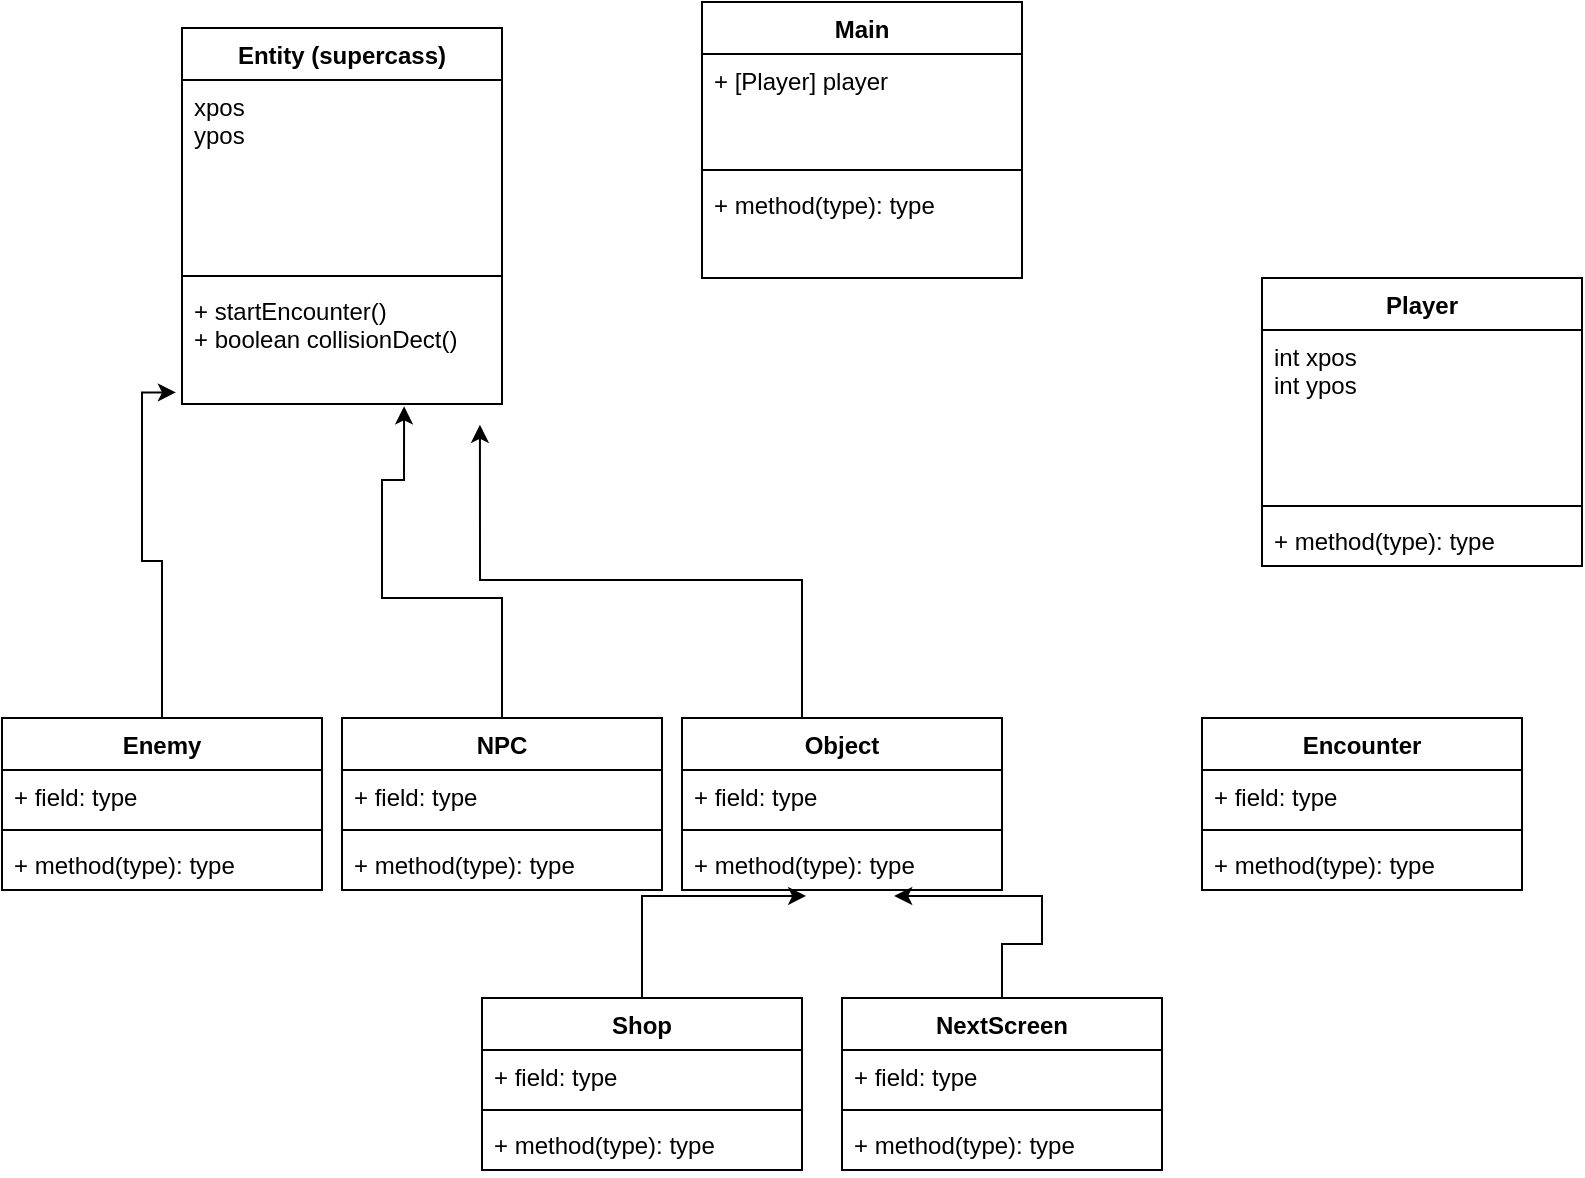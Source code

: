 <mxfile version="22.1.8" type="device">
  <diagram name="Page-1" id="nC8qVTJ4W9eowTSBf6ht">
    <mxGraphModel dx="1032" dy="674" grid="1" gridSize="10" guides="1" tooltips="1" connect="1" arrows="1" fold="1" page="1" pageScale="1" pageWidth="850" pageHeight="1100" math="0" shadow="0">
      <root>
        <mxCell id="0" />
        <mxCell id="1" parent="0" />
        <mxCell id="x0GKFCbpbtaRUO9vUSZw-5" value="Entity (supercass)" style="swimlane;fontStyle=1;align=center;verticalAlign=top;childLayout=stackLayout;horizontal=1;startSize=26;horizontalStack=0;resizeParent=1;resizeParentMax=0;resizeLast=0;collapsible=1;marginBottom=0;whiteSpace=wrap;html=1;" vertex="1" parent="1">
          <mxGeometry x="110" y="55" width="160" height="188" as="geometry" />
        </mxCell>
        <mxCell id="x0GKFCbpbtaRUO9vUSZw-6" value="xpos&lt;br&gt;ypos&lt;br&gt;" style="text;strokeColor=none;fillColor=none;align=left;verticalAlign=top;spacingLeft=4;spacingRight=4;overflow=hidden;rotatable=0;points=[[0,0.5],[1,0.5]];portConstraint=eastwest;whiteSpace=wrap;html=1;" vertex="1" parent="x0GKFCbpbtaRUO9vUSZw-5">
          <mxGeometry y="26" width="160" height="94" as="geometry" />
        </mxCell>
        <mxCell id="x0GKFCbpbtaRUO9vUSZw-7" value="" style="line;strokeWidth=1;fillColor=none;align=left;verticalAlign=middle;spacingTop=-1;spacingLeft=3;spacingRight=3;rotatable=0;labelPosition=right;points=[];portConstraint=eastwest;strokeColor=inherit;" vertex="1" parent="x0GKFCbpbtaRUO9vUSZw-5">
          <mxGeometry y="120" width="160" height="8" as="geometry" />
        </mxCell>
        <mxCell id="x0GKFCbpbtaRUO9vUSZw-8" value="+ startEncounter()&lt;br&gt;+ boolean collisionDect()&lt;br&gt;" style="text;strokeColor=none;fillColor=none;align=left;verticalAlign=top;spacingLeft=4;spacingRight=4;overflow=hidden;rotatable=0;points=[[0,0.5],[1,0.5]];portConstraint=eastwest;whiteSpace=wrap;html=1;" vertex="1" parent="x0GKFCbpbtaRUO9vUSZw-5">
          <mxGeometry y="128" width="160" height="60" as="geometry" />
        </mxCell>
        <mxCell id="x0GKFCbpbtaRUO9vUSZw-9" value="Encounter" style="swimlane;fontStyle=1;align=center;verticalAlign=top;childLayout=stackLayout;horizontal=1;startSize=26;horizontalStack=0;resizeParent=1;resizeParentMax=0;resizeLast=0;collapsible=1;marginBottom=0;whiteSpace=wrap;html=1;" vertex="1" parent="1">
          <mxGeometry x="620" y="400" width="160" height="86" as="geometry" />
        </mxCell>
        <mxCell id="x0GKFCbpbtaRUO9vUSZw-10" value="+ field: type" style="text;strokeColor=none;fillColor=none;align=left;verticalAlign=top;spacingLeft=4;spacingRight=4;overflow=hidden;rotatable=0;points=[[0,0.5],[1,0.5]];portConstraint=eastwest;whiteSpace=wrap;html=1;" vertex="1" parent="x0GKFCbpbtaRUO9vUSZw-9">
          <mxGeometry y="26" width="160" height="26" as="geometry" />
        </mxCell>
        <mxCell id="x0GKFCbpbtaRUO9vUSZw-11" value="" style="line;strokeWidth=1;fillColor=none;align=left;verticalAlign=middle;spacingTop=-1;spacingLeft=3;spacingRight=3;rotatable=0;labelPosition=right;points=[];portConstraint=eastwest;strokeColor=inherit;" vertex="1" parent="x0GKFCbpbtaRUO9vUSZw-9">
          <mxGeometry y="52" width="160" height="8" as="geometry" />
        </mxCell>
        <mxCell id="x0GKFCbpbtaRUO9vUSZw-12" value="+ method(type): type" style="text;strokeColor=none;fillColor=none;align=left;verticalAlign=top;spacingLeft=4;spacingRight=4;overflow=hidden;rotatable=0;points=[[0,0.5],[1,0.5]];portConstraint=eastwest;whiteSpace=wrap;html=1;" vertex="1" parent="x0GKFCbpbtaRUO9vUSZw-9">
          <mxGeometry y="60" width="160" height="26" as="geometry" />
        </mxCell>
        <mxCell id="x0GKFCbpbtaRUO9vUSZw-29" style="edgeStyle=orthogonalEdgeStyle;rounded=0;orthogonalLoop=1;jettySize=auto;html=1;entryX=-0.019;entryY=0.904;entryDx=0;entryDy=0;entryPerimeter=0;" edge="1" parent="1" source="x0GKFCbpbtaRUO9vUSZw-13" target="x0GKFCbpbtaRUO9vUSZw-8">
          <mxGeometry relative="1" as="geometry">
            <mxPoint x="160" y="330" as="targetPoint" />
          </mxGeometry>
        </mxCell>
        <mxCell id="x0GKFCbpbtaRUO9vUSZw-13" value="Enemy" style="swimlane;fontStyle=1;align=center;verticalAlign=top;childLayout=stackLayout;horizontal=1;startSize=26;horizontalStack=0;resizeParent=1;resizeParentMax=0;resizeLast=0;collapsible=1;marginBottom=0;whiteSpace=wrap;html=1;" vertex="1" parent="1">
          <mxGeometry x="20" y="400" width="160" height="86" as="geometry" />
        </mxCell>
        <mxCell id="x0GKFCbpbtaRUO9vUSZw-14" value="+ field: type" style="text;strokeColor=none;fillColor=none;align=left;verticalAlign=top;spacingLeft=4;spacingRight=4;overflow=hidden;rotatable=0;points=[[0,0.5],[1,0.5]];portConstraint=eastwest;whiteSpace=wrap;html=1;" vertex="1" parent="x0GKFCbpbtaRUO9vUSZw-13">
          <mxGeometry y="26" width="160" height="26" as="geometry" />
        </mxCell>
        <mxCell id="x0GKFCbpbtaRUO9vUSZw-15" value="" style="line;strokeWidth=1;fillColor=none;align=left;verticalAlign=middle;spacingTop=-1;spacingLeft=3;spacingRight=3;rotatable=0;labelPosition=right;points=[];portConstraint=eastwest;strokeColor=inherit;" vertex="1" parent="x0GKFCbpbtaRUO9vUSZw-13">
          <mxGeometry y="52" width="160" height="8" as="geometry" />
        </mxCell>
        <mxCell id="x0GKFCbpbtaRUO9vUSZw-16" value="+ method(type): type" style="text;strokeColor=none;fillColor=none;align=left;verticalAlign=top;spacingLeft=4;spacingRight=4;overflow=hidden;rotatable=0;points=[[0,0.5],[1,0.5]];portConstraint=eastwest;whiteSpace=wrap;html=1;" vertex="1" parent="x0GKFCbpbtaRUO9vUSZw-13">
          <mxGeometry y="60" width="160" height="26" as="geometry" />
        </mxCell>
        <mxCell id="x0GKFCbpbtaRUO9vUSZw-30" style="edgeStyle=orthogonalEdgeStyle;rounded=0;orthogonalLoop=1;jettySize=auto;html=1;entryX=0.694;entryY=1.019;entryDx=0;entryDy=0;entryPerimeter=0;" edge="1" parent="1" source="x0GKFCbpbtaRUO9vUSZw-17" target="x0GKFCbpbtaRUO9vUSZw-8">
          <mxGeometry relative="1" as="geometry">
            <mxPoint x="220" y="330" as="targetPoint" />
            <Array as="points">
              <mxPoint x="270" y="340" />
              <mxPoint x="210" y="340" />
              <mxPoint x="210" y="281" />
            </Array>
          </mxGeometry>
        </mxCell>
        <mxCell id="x0GKFCbpbtaRUO9vUSZw-17" value="NPC" style="swimlane;fontStyle=1;align=center;verticalAlign=top;childLayout=stackLayout;horizontal=1;startSize=26;horizontalStack=0;resizeParent=1;resizeParentMax=0;resizeLast=0;collapsible=1;marginBottom=0;whiteSpace=wrap;html=1;" vertex="1" parent="1">
          <mxGeometry x="190" y="400" width="160" height="86" as="geometry" />
        </mxCell>
        <mxCell id="x0GKFCbpbtaRUO9vUSZw-18" value="+ field: type" style="text;strokeColor=none;fillColor=none;align=left;verticalAlign=top;spacingLeft=4;spacingRight=4;overflow=hidden;rotatable=0;points=[[0,0.5],[1,0.5]];portConstraint=eastwest;whiteSpace=wrap;html=1;" vertex="1" parent="x0GKFCbpbtaRUO9vUSZw-17">
          <mxGeometry y="26" width="160" height="26" as="geometry" />
        </mxCell>
        <mxCell id="x0GKFCbpbtaRUO9vUSZw-19" value="" style="line;strokeWidth=1;fillColor=none;align=left;verticalAlign=middle;spacingTop=-1;spacingLeft=3;spacingRight=3;rotatable=0;labelPosition=right;points=[];portConstraint=eastwest;strokeColor=inherit;" vertex="1" parent="x0GKFCbpbtaRUO9vUSZw-17">
          <mxGeometry y="52" width="160" height="8" as="geometry" />
        </mxCell>
        <mxCell id="x0GKFCbpbtaRUO9vUSZw-20" value="+ method(type): type" style="text;strokeColor=none;fillColor=none;align=left;verticalAlign=top;spacingLeft=4;spacingRight=4;overflow=hidden;rotatable=0;points=[[0,0.5],[1,0.5]];portConstraint=eastwest;whiteSpace=wrap;html=1;" vertex="1" parent="x0GKFCbpbtaRUO9vUSZw-17">
          <mxGeometry y="60" width="160" height="26" as="geometry" />
        </mxCell>
        <mxCell id="x0GKFCbpbtaRUO9vUSZw-21" value="Object" style="swimlane;fontStyle=1;align=center;verticalAlign=top;childLayout=stackLayout;horizontal=1;startSize=26;horizontalStack=0;resizeParent=1;resizeParentMax=0;resizeLast=0;collapsible=1;marginBottom=0;whiteSpace=wrap;html=1;" vertex="1" parent="1">
          <mxGeometry x="360" y="400" width="160" height="86" as="geometry" />
        </mxCell>
        <mxCell id="x0GKFCbpbtaRUO9vUSZw-22" value="+ field: type" style="text;strokeColor=none;fillColor=none;align=left;verticalAlign=top;spacingLeft=4;spacingRight=4;overflow=hidden;rotatable=0;points=[[0,0.5],[1,0.5]];portConstraint=eastwest;whiteSpace=wrap;html=1;" vertex="1" parent="x0GKFCbpbtaRUO9vUSZw-21">
          <mxGeometry y="26" width="160" height="26" as="geometry" />
        </mxCell>
        <mxCell id="x0GKFCbpbtaRUO9vUSZw-23" value="" style="line;strokeWidth=1;fillColor=none;align=left;verticalAlign=middle;spacingTop=-1;spacingLeft=3;spacingRight=3;rotatable=0;labelPosition=right;points=[];portConstraint=eastwest;strokeColor=inherit;" vertex="1" parent="x0GKFCbpbtaRUO9vUSZw-21">
          <mxGeometry y="52" width="160" height="8" as="geometry" />
        </mxCell>
        <mxCell id="x0GKFCbpbtaRUO9vUSZw-24" value="+ method(type): type" style="text;strokeColor=none;fillColor=none;align=left;verticalAlign=top;spacingLeft=4;spacingRight=4;overflow=hidden;rotatable=0;points=[[0,0.5],[1,0.5]];portConstraint=eastwest;whiteSpace=wrap;html=1;" vertex="1" parent="x0GKFCbpbtaRUO9vUSZw-21">
          <mxGeometry y="60" width="160" height="26" as="geometry" />
        </mxCell>
        <mxCell id="x0GKFCbpbtaRUO9vUSZw-25" value="Player" style="swimlane;fontStyle=1;align=center;verticalAlign=top;childLayout=stackLayout;horizontal=1;startSize=26;horizontalStack=0;resizeParent=1;resizeParentMax=0;resizeLast=0;collapsible=1;marginBottom=0;whiteSpace=wrap;html=1;" vertex="1" parent="1">
          <mxGeometry x="650" y="180" width="160" height="144" as="geometry" />
        </mxCell>
        <mxCell id="x0GKFCbpbtaRUO9vUSZw-26" value="int xpos&lt;br&gt;int ypos&lt;br&gt;" style="text;strokeColor=none;fillColor=none;align=left;verticalAlign=top;spacingLeft=4;spacingRight=4;overflow=hidden;rotatable=0;points=[[0,0.5],[1,0.5]];portConstraint=eastwest;whiteSpace=wrap;html=1;" vertex="1" parent="x0GKFCbpbtaRUO9vUSZw-25">
          <mxGeometry y="26" width="160" height="84" as="geometry" />
        </mxCell>
        <mxCell id="x0GKFCbpbtaRUO9vUSZw-27" value="" style="line;strokeWidth=1;fillColor=none;align=left;verticalAlign=middle;spacingTop=-1;spacingLeft=3;spacingRight=3;rotatable=0;labelPosition=right;points=[];portConstraint=eastwest;strokeColor=inherit;" vertex="1" parent="x0GKFCbpbtaRUO9vUSZw-25">
          <mxGeometry y="110" width="160" height="8" as="geometry" />
        </mxCell>
        <mxCell id="x0GKFCbpbtaRUO9vUSZw-28" value="+ method(type): type" style="text;strokeColor=none;fillColor=none;align=left;verticalAlign=top;spacingLeft=4;spacingRight=4;overflow=hidden;rotatable=0;points=[[0,0.5],[1,0.5]];portConstraint=eastwest;whiteSpace=wrap;html=1;" vertex="1" parent="x0GKFCbpbtaRUO9vUSZw-25">
          <mxGeometry y="118" width="160" height="26" as="geometry" />
        </mxCell>
        <mxCell id="x0GKFCbpbtaRUO9vUSZw-31" style="edgeStyle=orthogonalEdgeStyle;rounded=0;orthogonalLoop=1;jettySize=auto;html=1;entryX=0.931;entryY=1.173;entryDx=0;entryDy=0;entryPerimeter=0;" edge="1" parent="1" source="x0GKFCbpbtaRUO9vUSZw-21" target="x0GKFCbpbtaRUO9vUSZw-8">
          <mxGeometry relative="1" as="geometry">
            <Array as="points">
              <mxPoint x="420" y="331" />
            </Array>
          </mxGeometry>
        </mxCell>
        <mxCell id="x0GKFCbpbtaRUO9vUSZw-32" value="Main" style="swimlane;fontStyle=1;align=center;verticalAlign=top;childLayout=stackLayout;horizontal=1;startSize=26;horizontalStack=0;resizeParent=1;resizeParentMax=0;resizeLast=0;collapsible=1;marginBottom=0;whiteSpace=wrap;html=1;" vertex="1" parent="1">
          <mxGeometry x="370" y="42" width="160" height="138" as="geometry" />
        </mxCell>
        <mxCell id="x0GKFCbpbtaRUO9vUSZw-33" value="+ [Player] player&lt;br&gt;" style="text;strokeColor=none;fillColor=none;align=left;verticalAlign=top;spacingLeft=4;spacingRight=4;overflow=hidden;rotatable=0;points=[[0,0.5],[1,0.5]];portConstraint=eastwest;whiteSpace=wrap;html=1;" vertex="1" parent="x0GKFCbpbtaRUO9vUSZw-32">
          <mxGeometry y="26" width="160" height="54" as="geometry" />
        </mxCell>
        <mxCell id="x0GKFCbpbtaRUO9vUSZw-34" value="" style="line;strokeWidth=1;fillColor=none;align=left;verticalAlign=middle;spacingTop=-1;spacingLeft=3;spacingRight=3;rotatable=0;labelPosition=right;points=[];portConstraint=eastwest;strokeColor=inherit;" vertex="1" parent="x0GKFCbpbtaRUO9vUSZw-32">
          <mxGeometry y="80" width="160" height="8" as="geometry" />
        </mxCell>
        <mxCell id="x0GKFCbpbtaRUO9vUSZw-35" value="+ method(type): type" style="text;strokeColor=none;fillColor=none;align=left;verticalAlign=top;spacingLeft=4;spacingRight=4;overflow=hidden;rotatable=0;points=[[0,0.5],[1,0.5]];portConstraint=eastwest;whiteSpace=wrap;html=1;" vertex="1" parent="x0GKFCbpbtaRUO9vUSZw-32">
          <mxGeometry y="88" width="160" height="50" as="geometry" />
        </mxCell>
        <mxCell id="x0GKFCbpbtaRUO9vUSZw-37" value="NextScreen" style="swimlane;fontStyle=1;align=center;verticalAlign=top;childLayout=stackLayout;horizontal=1;startSize=26;horizontalStack=0;resizeParent=1;resizeParentMax=0;resizeLast=0;collapsible=1;marginBottom=0;whiteSpace=wrap;html=1;" vertex="1" parent="1">
          <mxGeometry x="440" y="540" width="160" height="86" as="geometry" />
        </mxCell>
        <mxCell id="x0GKFCbpbtaRUO9vUSZw-38" value="+ field: type" style="text;strokeColor=none;fillColor=none;align=left;verticalAlign=top;spacingLeft=4;spacingRight=4;overflow=hidden;rotatable=0;points=[[0,0.5],[1,0.5]];portConstraint=eastwest;whiteSpace=wrap;html=1;" vertex="1" parent="x0GKFCbpbtaRUO9vUSZw-37">
          <mxGeometry y="26" width="160" height="26" as="geometry" />
        </mxCell>
        <mxCell id="x0GKFCbpbtaRUO9vUSZw-39" value="" style="line;strokeWidth=1;fillColor=none;align=left;verticalAlign=middle;spacingTop=-1;spacingLeft=3;spacingRight=3;rotatable=0;labelPosition=right;points=[];portConstraint=eastwest;strokeColor=inherit;" vertex="1" parent="x0GKFCbpbtaRUO9vUSZw-37">
          <mxGeometry y="52" width="160" height="8" as="geometry" />
        </mxCell>
        <mxCell id="x0GKFCbpbtaRUO9vUSZw-40" value="+ method(type): type" style="text;strokeColor=none;fillColor=none;align=left;verticalAlign=top;spacingLeft=4;spacingRight=4;overflow=hidden;rotatable=0;points=[[0,0.5],[1,0.5]];portConstraint=eastwest;whiteSpace=wrap;html=1;" vertex="1" parent="x0GKFCbpbtaRUO9vUSZw-37">
          <mxGeometry y="60" width="160" height="26" as="geometry" />
        </mxCell>
        <mxCell id="x0GKFCbpbtaRUO9vUSZw-41" value="Shop" style="swimlane;fontStyle=1;align=center;verticalAlign=top;childLayout=stackLayout;horizontal=1;startSize=26;horizontalStack=0;resizeParent=1;resizeParentMax=0;resizeLast=0;collapsible=1;marginBottom=0;whiteSpace=wrap;html=1;" vertex="1" parent="1">
          <mxGeometry x="260" y="540" width="160" height="86" as="geometry" />
        </mxCell>
        <mxCell id="x0GKFCbpbtaRUO9vUSZw-42" value="+ field: type" style="text;strokeColor=none;fillColor=none;align=left;verticalAlign=top;spacingLeft=4;spacingRight=4;overflow=hidden;rotatable=0;points=[[0,0.5],[1,0.5]];portConstraint=eastwest;whiteSpace=wrap;html=1;" vertex="1" parent="x0GKFCbpbtaRUO9vUSZw-41">
          <mxGeometry y="26" width="160" height="26" as="geometry" />
        </mxCell>
        <mxCell id="x0GKFCbpbtaRUO9vUSZw-43" value="" style="line;strokeWidth=1;fillColor=none;align=left;verticalAlign=middle;spacingTop=-1;spacingLeft=3;spacingRight=3;rotatable=0;labelPosition=right;points=[];portConstraint=eastwest;strokeColor=inherit;" vertex="1" parent="x0GKFCbpbtaRUO9vUSZw-41">
          <mxGeometry y="52" width="160" height="8" as="geometry" />
        </mxCell>
        <mxCell id="x0GKFCbpbtaRUO9vUSZw-44" value="+ method(type): type" style="text;strokeColor=none;fillColor=none;align=left;verticalAlign=top;spacingLeft=4;spacingRight=4;overflow=hidden;rotatable=0;points=[[0,0.5],[1,0.5]];portConstraint=eastwest;whiteSpace=wrap;html=1;" vertex="1" parent="x0GKFCbpbtaRUO9vUSZw-41">
          <mxGeometry y="60" width="160" height="26" as="geometry" />
        </mxCell>
        <mxCell id="x0GKFCbpbtaRUO9vUSZw-45" style="edgeStyle=orthogonalEdgeStyle;rounded=0;orthogonalLoop=1;jettySize=auto;html=1;entryX=0.388;entryY=1.115;entryDx=0;entryDy=0;entryPerimeter=0;" edge="1" parent="1" source="x0GKFCbpbtaRUO9vUSZw-41" target="x0GKFCbpbtaRUO9vUSZw-24">
          <mxGeometry relative="1" as="geometry" />
        </mxCell>
        <mxCell id="x0GKFCbpbtaRUO9vUSZw-46" style="edgeStyle=orthogonalEdgeStyle;rounded=0;orthogonalLoop=1;jettySize=auto;html=1;entryX=0.663;entryY=1.115;entryDx=0;entryDy=0;entryPerimeter=0;" edge="1" parent="1" source="x0GKFCbpbtaRUO9vUSZw-37" target="x0GKFCbpbtaRUO9vUSZw-24">
          <mxGeometry relative="1" as="geometry" />
        </mxCell>
      </root>
    </mxGraphModel>
  </diagram>
</mxfile>
